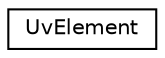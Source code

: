 digraph G
{
  edge [fontname="Helvetica",fontsize="10",labelfontname="Helvetica",labelfontsize="10"];
  node [fontname="Helvetica",fontsize="10",shape=record];
  rankdir=LR;
  Node1 [label="UvElement",height=0.2,width=0.4,color="black", fillcolor="white", style="filled",URL="$d6/de7/structUvElement.html"];
}
